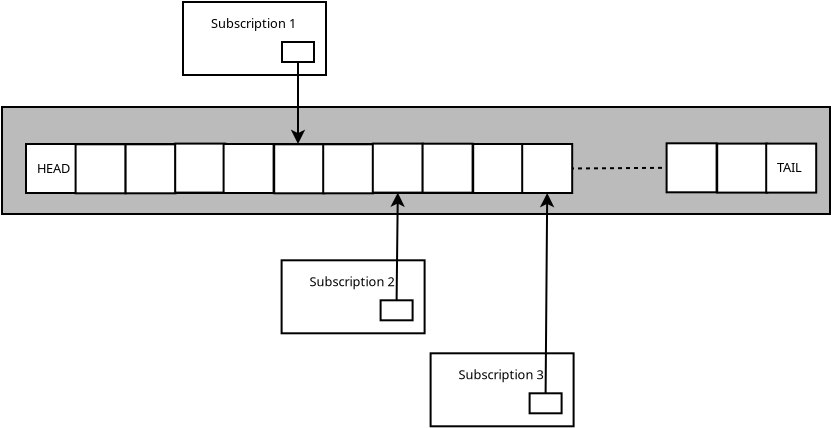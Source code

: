 <?xml version="1.0" encoding="UTF-8"?>
<dia:diagram xmlns:dia="http://www.lysator.liu.se/~alla/dia/">
  <dia:layer name="Background" visible="true">
    <dia:group>
      <dia:object type="Standard - Box" version="0" id="O0">
        <dia:attribute name="obj_pos">
          <dia:point val="24.2,6.8"/>
        </dia:attribute>
        <dia:attribute name="obj_bb">
          <dia:rectangle val="24.15,6.75;31.4,10.5"/>
        </dia:attribute>
        <dia:attribute name="elem_corner">
          <dia:point val="24.2,6.8"/>
        </dia:attribute>
        <dia:attribute name="elem_width">
          <dia:real val="7.15"/>
        </dia:attribute>
        <dia:attribute name="elem_height">
          <dia:real val="3.65"/>
        </dia:attribute>
        <dia:attribute name="show_background">
          <dia:boolean val="true"/>
        </dia:attribute>
      </dia:object>
      <dia:object type="Standard - Box" version="0" id="O1">
        <dia:attribute name="obj_pos">
          <dia:point val="29.15,8.8"/>
        </dia:attribute>
        <dia:attribute name="obj_bb">
          <dia:rectangle val="29.1,8.75;30.8,9.85"/>
        </dia:attribute>
        <dia:attribute name="elem_corner">
          <dia:point val="29.15,8.8"/>
        </dia:attribute>
        <dia:attribute name="elem_width">
          <dia:real val="1.6"/>
        </dia:attribute>
        <dia:attribute name="elem_height">
          <dia:real val="1"/>
        </dia:attribute>
        <dia:attribute name="show_background">
          <dia:boolean val="true"/>
        </dia:attribute>
      </dia:object>
      <dia:object type="Standard - Text" version="0" id="O2">
        <dia:attribute name="obj_pos">
          <dia:point val="25.6,8.1"/>
        </dia:attribute>
        <dia:attribute name="obj_bb">
          <dia:rectangle val="25.6,7.5;29.2,8.45"/>
        </dia:attribute>
        <dia:attribute name="text">
          <dia:composite type="text">
            <dia:attribute name="string">
              <dia:string>#Subscription 1#</dia:string>
            </dia:attribute>
            <dia:attribute name="font">
              <dia:font family="sans" style="0" name="Helvetica"/>
            </dia:attribute>
            <dia:attribute name="height">
              <dia:real val="0.8"/>
            </dia:attribute>
            <dia:attribute name="pos">
              <dia:point val="25.6,8.1"/>
            </dia:attribute>
            <dia:attribute name="color">
              <dia:color val="#000000"/>
            </dia:attribute>
            <dia:attribute name="alignment">
              <dia:enum val="0"/>
            </dia:attribute>
          </dia:composite>
        </dia:attribute>
      </dia:object>
    </dia:group>
    <dia:object type="Standard - Box" version="0" id="O3">
      <dia:attribute name="obj_pos">
        <dia:point val="15.15,12.05"/>
      </dia:attribute>
      <dia:attribute name="obj_bb">
        <dia:rectangle val="15.1,12;56.6,17.45"/>
      </dia:attribute>
      <dia:attribute name="elem_corner">
        <dia:point val="15.15,12.05"/>
      </dia:attribute>
      <dia:attribute name="elem_width">
        <dia:real val="41.4"/>
      </dia:attribute>
      <dia:attribute name="elem_height">
        <dia:real val="5.35"/>
      </dia:attribute>
      <dia:attribute name="inner_color">
        <dia:color val="#bbbbbb"/>
      </dia:attribute>
      <dia:attribute name="show_background">
        <dia:boolean val="true"/>
      </dia:attribute>
    </dia:object>
    <dia:group>
      <dia:object type="Standard - Box" version="0" id="O4">
        <dia:attribute name="obj_pos">
          <dia:point val="29.13,19.715"/>
        </dia:attribute>
        <dia:attribute name="obj_bb">
          <dia:rectangle val="29.08,19.665;36.33,23.415"/>
        </dia:attribute>
        <dia:attribute name="elem_corner">
          <dia:point val="29.13,19.715"/>
        </dia:attribute>
        <dia:attribute name="elem_width">
          <dia:real val="7.15"/>
        </dia:attribute>
        <dia:attribute name="elem_height">
          <dia:real val="3.65"/>
        </dia:attribute>
        <dia:attribute name="show_background">
          <dia:boolean val="true"/>
        </dia:attribute>
      </dia:object>
      <dia:object type="Standard - Box" version="0" id="O5">
        <dia:attribute name="obj_pos">
          <dia:point val="34.08,21.715"/>
        </dia:attribute>
        <dia:attribute name="obj_bb">
          <dia:rectangle val="34.03,21.665;35.73,22.765"/>
        </dia:attribute>
        <dia:attribute name="elem_corner">
          <dia:point val="34.08,21.715"/>
        </dia:attribute>
        <dia:attribute name="elem_width">
          <dia:real val="1.6"/>
        </dia:attribute>
        <dia:attribute name="elem_height">
          <dia:real val="1"/>
        </dia:attribute>
        <dia:attribute name="show_background">
          <dia:boolean val="true"/>
        </dia:attribute>
      </dia:object>
      <dia:object type="Standard - Text" version="0" id="O6">
        <dia:attribute name="obj_pos">
          <dia:point val="30.53,21.015"/>
        </dia:attribute>
        <dia:attribute name="obj_bb">
          <dia:rectangle val="30.53,20.415;34.13,21.365"/>
        </dia:attribute>
        <dia:attribute name="text">
          <dia:composite type="text">
            <dia:attribute name="string">
              <dia:string>#Subscription 2#</dia:string>
            </dia:attribute>
            <dia:attribute name="font">
              <dia:font family="sans" style="0" name="Helvetica"/>
            </dia:attribute>
            <dia:attribute name="height">
              <dia:real val="0.8"/>
            </dia:attribute>
            <dia:attribute name="pos">
              <dia:point val="30.53,21.015"/>
            </dia:attribute>
            <dia:attribute name="color">
              <dia:color val="#000000"/>
            </dia:attribute>
            <dia:attribute name="alignment">
              <dia:enum val="0"/>
            </dia:attribute>
          </dia:composite>
        </dia:attribute>
      </dia:object>
    </dia:group>
    <dia:group>
      <dia:object type="Standard - Box" version="0" id="O7">
        <dia:attribute name="obj_pos">
          <dia:point val="36.58,24.365"/>
        </dia:attribute>
        <dia:attribute name="obj_bb">
          <dia:rectangle val="36.53,24.315;43.78,28.065"/>
        </dia:attribute>
        <dia:attribute name="elem_corner">
          <dia:point val="36.58,24.365"/>
        </dia:attribute>
        <dia:attribute name="elem_width">
          <dia:real val="7.15"/>
        </dia:attribute>
        <dia:attribute name="elem_height">
          <dia:real val="3.65"/>
        </dia:attribute>
        <dia:attribute name="show_background">
          <dia:boolean val="true"/>
        </dia:attribute>
      </dia:object>
      <dia:object type="Standard - Box" version="0" id="O8">
        <dia:attribute name="obj_pos">
          <dia:point val="41.53,26.365"/>
        </dia:attribute>
        <dia:attribute name="obj_bb">
          <dia:rectangle val="41.48,26.315;43.18,27.415"/>
        </dia:attribute>
        <dia:attribute name="elem_corner">
          <dia:point val="41.53,26.365"/>
        </dia:attribute>
        <dia:attribute name="elem_width">
          <dia:real val="1.6"/>
        </dia:attribute>
        <dia:attribute name="elem_height">
          <dia:real val="1"/>
        </dia:attribute>
        <dia:attribute name="show_background">
          <dia:boolean val="true"/>
        </dia:attribute>
      </dia:object>
      <dia:object type="Standard - Text" version="0" id="O9">
        <dia:attribute name="obj_pos">
          <dia:point val="37.98,25.665"/>
        </dia:attribute>
        <dia:attribute name="obj_bb">
          <dia:rectangle val="37.98,25.065;41.58,26.015"/>
        </dia:attribute>
        <dia:attribute name="text">
          <dia:composite type="text">
            <dia:attribute name="string">
              <dia:string>#Subscription 3#</dia:string>
            </dia:attribute>
            <dia:attribute name="font">
              <dia:font family="sans" style="0" name="Helvetica"/>
            </dia:attribute>
            <dia:attribute name="height">
              <dia:real val="0.8"/>
            </dia:attribute>
            <dia:attribute name="pos">
              <dia:point val="37.98,25.665"/>
            </dia:attribute>
            <dia:attribute name="color">
              <dia:color val="#000000"/>
            </dia:attribute>
            <dia:attribute name="alignment">
              <dia:enum val="0"/>
            </dia:attribute>
          </dia:composite>
        </dia:attribute>
      </dia:object>
    </dia:group>
    <dia:object type="Standard - Box" version="0" id="O10">
      <dia:attribute name="obj_pos">
        <dia:point val="16.35,13.9"/>
      </dia:attribute>
      <dia:attribute name="obj_bb">
        <dia:rectangle val="16.3,13.85;43.6,16.4"/>
      </dia:attribute>
      <dia:attribute name="elem_corner">
        <dia:point val="16.35,13.9"/>
      </dia:attribute>
      <dia:attribute name="elem_width">
        <dia:real val="27.2"/>
      </dia:attribute>
      <dia:attribute name="elem_height">
        <dia:real val="2.45"/>
      </dia:attribute>
      <dia:attribute name="show_background">
        <dia:boolean val="true"/>
      </dia:attribute>
    </dia:object>
    <dia:object type="Standard - Line" version="0" id="O11">
      <dia:attribute name="obj_pos">
        <dia:point val="43.55,15.125"/>
      </dia:attribute>
      <dia:attribute name="obj_bb">
        <dia:rectangle val="43.5,15.04;48.43,15.175"/>
      </dia:attribute>
      <dia:attribute name="conn_endpoints">
        <dia:point val="43.55,15.125"/>
        <dia:point val="48.38,15.09"/>
      </dia:attribute>
      <dia:attribute name="numcp">
        <dia:int val="1"/>
      </dia:attribute>
      <dia:attribute name="line_style">
        <dia:enum val="4"/>
      </dia:attribute>
      <dia:attribute name="dashlength">
        <dia:real val="2"/>
      </dia:attribute>
      <dia:connections>
        <dia:connection handle="0" to="O10" connection="4"/>
        <dia:connection handle="1" to="O13" connection="3"/>
      </dia:connections>
    </dia:object>
    <dia:object type="Standard - Line" version="0" id="O12">
      <dia:attribute name="obj_pos">
        <dia:point val="29.95,9.8"/>
      </dia:attribute>
      <dia:attribute name="obj_bb">
        <dia:rectangle val="29.45,9.75;30.45,13.95"/>
      </dia:attribute>
      <dia:attribute name="conn_endpoints">
        <dia:point val="29.95,9.8"/>
        <dia:point val="29.95,13.9"/>
      </dia:attribute>
      <dia:attribute name="numcp">
        <dia:int val="1"/>
      </dia:attribute>
      <dia:attribute name="end_arrow">
        <dia:enum val="22"/>
      </dia:attribute>
      <dia:attribute name="end_arrow_length">
        <dia:real val="0.5"/>
      </dia:attribute>
      <dia:attribute name="end_arrow_width">
        <dia:real val="0.5"/>
      </dia:attribute>
      <dia:connections>
        <dia:connection handle="0" to="O1" connection="6"/>
        <dia:connection handle="1" to="O10" connection="1"/>
      </dia:connections>
    </dia:object>
    <dia:group>
      <dia:group>
        <dia:object type="Standard - Box" version="0" id="O13">
          <dia:attribute name="obj_pos">
            <dia:point val="48.38,13.865"/>
          </dia:attribute>
          <dia:attribute name="obj_bb">
            <dia:rectangle val="48.33,13.815;50.93,16.365"/>
          </dia:attribute>
          <dia:attribute name="elem_corner">
            <dia:point val="48.38,13.865"/>
          </dia:attribute>
          <dia:attribute name="elem_width">
            <dia:real val="2.5"/>
          </dia:attribute>
          <dia:attribute name="elem_height">
            <dia:real val="2.45"/>
          </dia:attribute>
          <dia:attribute name="show_background">
            <dia:boolean val="true"/>
          </dia:attribute>
        </dia:object>
        <dia:object type="Standard - Box" version="0" id="O14">
          <dia:attribute name="obj_pos">
            <dia:point val="50.91,13.88"/>
          </dia:attribute>
          <dia:attribute name="obj_bb">
            <dia:rectangle val="50.86,13.83;53.46,16.38"/>
          </dia:attribute>
          <dia:attribute name="elem_corner">
            <dia:point val="50.91,13.88"/>
          </dia:attribute>
          <dia:attribute name="elem_width">
            <dia:real val="2.5"/>
          </dia:attribute>
          <dia:attribute name="elem_height">
            <dia:real val="2.45"/>
          </dia:attribute>
          <dia:attribute name="show_background">
            <dia:boolean val="true"/>
          </dia:attribute>
        </dia:object>
        <dia:object type="Standard - Box" version="0" id="O15">
          <dia:attribute name="obj_pos">
            <dia:point val="53.36,13.88"/>
          </dia:attribute>
          <dia:attribute name="obj_bb">
            <dia:rectangle val="53.31,13.83;55.91,16.38"/>
          </dia:attribute>
          <dia:attribute name="elem_corner">
            <dia:point val="53.36,13.88"/>
          </dia:attribute>
          <dia:attribute name="elem_width">
            <dia:real val="2.5"/>
          </dia:attribute>
          <dia:attribute name="elem_height">
            <dia:real val="2.45"/>
          </dia:attribute>
          <dia:attribute name="show_background">
            <dia:boolean val="true"/>
          </dia:attribute>
        </dia:object>
      </dia:group>
      <dia:object type="Standard - Text" version="0" id="O16">
        <dia:attribute name="obj_pos">
          <dia:point val="53.9,15.3"/>
        </dia:attribute>
        <dia:attribute name="obj_bb">
          <dia:rectangle val="53.881,14.681;55.1,15.688"/>
        </dia:attribute>
        <dia:attribute name="text">
          <dia:composite type="text">
            <dia:attribute name="string">
              <dia:string>#TAIL#</dia:string>
            </dia:attribute>
            <dia:attribute name="font">
              <dia:font family="sans" style="0" name="Helvetica"/>
            </dia:attribute>
            <dia:attribute name="height">
              <dia:real val="0.8"/>
            </dia:attribute>
            <dia:attribute name="pos">
              <dia:point val="53.9,15.3"/>
            </dia:attribute>
            <dia:attribute name="color">
              <dia:color val="#000000"/>
            </dia:attribute>
            <dia:attribute name="alignment">
              <dia:enum val="0"/>
            </dia:attribute>
          </dia:composite>
        </dia:attribute>
      </dia:object>
    </dia:group>
    <dia:group>
      <dia:object type="Standard - Box" version="0" id="O17">
        <dia:attribute name="obj_pos">
          <dia:point val="16.35,13.9"/>
        </dia:attribute>
        <dia:attribute name="obj_bb">
          <dia:rectangle val="16.3,13.85;18.9,16.4"/>
        </dia:attribute>
        <dia:attribute name="elem_corner">
          <dia:point val="16.35,13.9"/>
        </dia:attribute>
        <dia:attribute name="elem_width">
          <dia:real val="2.5"/>
        </dia:attribute>
        <dia:attribute name="elem_height">
          <dia:real val="2.45"/>
        </dia:attribute>
        <dia:attribute name="show_background">
          <dia:boolean val="true"/>
        </dia:attribute>
      </dia:object>
      <dia:object type="Standard - Box" version="0" id="O18">
        <dia:attribute name="obj_pos">
          <dia:point val="18.83,13.915"/>
        </dia:attribute>
        <dia:attribute name="obj_bb">
          <dia:rectangle val="18.78,13.865;21.38,16.415"/>
        </dia:attribute>
        <dia:attribute name="elem_corner">
          <dia:point val="18.83,13.915"/>
        </dia:attribute>
        <dia:attribute name="elem_width">
          <dia:real val="2.5"/>
        </dia:attribute>
        <dia:attribute name="elem_height">
          <dia:real val="2.45"/>
        </dia:attribute>
        <dia:attribute name="show_background">
          <dia:boolean val="true"/>
        </dia:attribute>
      </dia:object>
      <dia:object type="Standard - Box" version="0" id="O19">
        <dia:attribute name="obj_pos">
          <dia:point val="21.33,13.915"/>
        </dia:attribute>
        <dia:attribute name="obj_bb">
          <dia:rectangle val="21.28,13.865;23.88,16.415"/>
        </dia:attribute>
        <dia:attribute name="elem_corner">
          <dia:point val="21.33,13.915"/>
        </dia:attribute>
        <dia:attribute name="elem_width">
          <dia:real val="2.5"/>
        </dia:attribute>
        <dia:attribute name="elem_height">
          <dia:real val="2.45"/>
        </dia:attribute>
        <dia:attribute name="show_background">
          <dia:boolean val="true"/>
        </dia:attribute>
      </dia:object>
      <dia:object type="Standard - Box" version="0" id="O20">
        <dia:attribute name="obj_pos">
          <dia:point val="23.81,13.88"/>
        </dia:attribute>
        <dia:attribute name="obj_bb">
          <dia:rectangle val="23.76,13.83;26.36,16.38"/>
        </dia:attribute>
        <dia:attribute name="elem_corner">
          <dia:point val="23.81,13.88"/>
        </dia:attribute>
        <dia:attribute name="elem_width">
          <dia:real val="2.5"/>
        </dia:attribute>
        <dia:attribute name="elem_height">
          <dia:real val="2.45"/>
        </dia:attribute>
        <dia:attribute name="show_background">
          <dia:boolean val="true"/>
        </dia:attribute>
      </dia:object>
      <dia:object type="Standard - Box" version="0" id="O21">
        <dia:attribute name="obj_pos">
          <dia:point val="26.23,13.9"/>
        </dia:attribute>
        <dia:attribute name="obj_bb">
          <dia:rectangle val="26.18,13.85;28.78,16.4"/>
        </dia:attribute>
        <dia:attribute name="elem_corner">
          <dia:point val="26.23,13.9"/>
        </dia:attribute>
        <dia:attribute name="elem_width">
          <dia:real val="2.5"/>
        </dia:attribute>
        <dia:attribute name="elem_height">
          <dia:real val="2.45"/>
        </dia:attribute>
        <dia:attribute name="show_background">
          <dia:boolean val="true"/>
        </dia:attribute>
      </dia:object>
      <dia:object type="Standard - Box" version="0" id="O22">
        <dia:attribute name="obj_pos">
          <dia:point val="28.76,13.915"/>
        </dia:attribute>
        <dia:attribute name="obj_bb">
          <dia:rectangle val="28.71,13.865;31.31,16.415"/>
        </dia:attribute>
        <dia:attribute name="elem_corner">
          <dia:point val="28.76,13.915"/>
        </dia:attribute>
        <dia:attribute name="elem_width">
          <dia:real val="2.5"/>
        </dia:attribute>
        <dia:attribute name="elem_height">
          <dia:real val="2.45"/>
        </dia:attribute>
        <dia:attribute name="show_background">
          <dia:boolean val="true"/>
        </dia:attribute>
      </dia:object>
      <dia:object type="Standard - Box" version="0" id="O23">
        <dia:attribute name="obj_pos">
          <dia:point val="31.21,13.915"/>
        </dia:attribute>
        <dia:attribute name="obj_bb">
          <dia:rectangle val="31.16,13.865;33.76,16.415"/>
        </dia:attribute>
        <dia:attribute name="elem_corner">
          <dia:point val="31.21,13.915"/>
        </dia:attribute>
        <dia:attribute name="elem_width">
          <dia:real val="2.5"/>
        </dia:attribute>
        <dia:attribute name="elem_height">
          <dia:real val="2.45"/>
        </dia:attribute>
        <dia:attribute name="show_background">
          <dia:boolean val="true"/>
        </dia:attribute>
      </dia:object>
      <dia:object type="Standard - Box" version="0" id="O24">
        <dia:attribute name="obj_pos">
          <dia:point val="33.69,13.88"/>
        </dia:attribute>
        <dia:attribute name="obj_bb">
          <dia:rectangle val="33.64,13.83;36.24,16.38"/>
        </dia:attribute>
        <dia:attribute name="elem_corner">
          <dia:point val="33.69,13.88"/>
        </dia:attribute>
        <dia:attribute name="elem_width">
          <dia:real val="2.5"/>
        </dia:attribute>
        <dia:attribute name="elem_height">
          <dia:real val="2.45"/>
        </dia:attribute>
        <dia:attribute name="show_background">
          <dia:boolean val="true"/>
        </dia:attribute>
      </dia:object>
      <dia:object type="Standard - Box" version="0" id="O25">
        <dia:attribute name="obj_pos">
          <dia:point val="36.18,13.885"/>
        </dia:attribute>
        <dia:attribute name="obj_bb">
          <dia:rectangle val="36.13,13.835;38.73,16.385"/>
        </dia:attribute>
        <dia:attribute name="elem_corner">
          <dia:point val="36.18,13.885"/>
        </dia:attribute>
        <dia:attribute name="elem_width">
          <dia:real val="2.5"/>
        </dia:attribute>
        <dia:attribute name="elem_height">
          <dia:real val="2.45"/>
        </dia:attribute>
        <dia:attribute name="show_background">
          <dia:boolean val="true"/>
        </dia:attribute>
      </dia:object>
      <dia:object type="Standard - Box" version="0" id="O26">
        <dia:attribute name="obj_pos">
          <dia:point val="38.71,13.9"/>
        </dia:attribute>
        <dia:attribute name="obj_bb">
          <dia:rectangle val="38.66,13.85;41.26,16.4"/>
        </dia:attribute>
        <dia:attribute name="elem_corner">
          <dia:point val="38.71,13.9"/>
        </dia:attribute>
        <dia:attribute name="elem_width">
          <dia:real val="2.5"/>
        </dia:attribute>
        <dia:attribute name="elem_height">
          <dia:real val="2.45"/>
        </dia:attribute>
        <dia:attribute name="show_background">
          <dia:boolean val="true"/>
        </dia:attribute>
      </dia:object>
      <dia:object type="Standard - Box" version="0" id="O27">
        <dia:attribute name="obj_pos">
          <dia:point val="41.16,13.9"/>
        </dia:attribute>
        <dia:attribute name="obj_bb">
          <dia:rectangle val="41.11,13.85;43.71,16.4"/>
        </dia:attribute>
        <dia:attribute name="elem_corner">
          <dia:point val="41.16,13.9"/>
        </dia:attribute>
        <dia:attribute name="elem_width">
          <dia:real val="2.5"/>
        </dia:attribute>
        <dia:attribute name="elem_height">
          <dia:real val="2.45"/>
        </dia:attribute>
        <dia:attribute name="show_background">
          <dia:boolean val="true"/>
        </dia:attribute>
      </dia:object>
      <dia:object type="Standard - Text" version="0" id="O28">
        <dia:attribute name="obj_pos">
          <dia:point val="16.9,15.35"/>
        </dia:attribute>
        <dia:attribute name="obj_bb">
          <dia:rectangle val="16.9,14.731;18.519,15.738"/>
        </dia:attribute>
        <dia:attribute name="text">
          <dia:composite type="text">
            <dia:attribute name="string">
              <dia:string>#HEAD#</dia:string>
            </dia:attribute>
            <dia:attribute name="font">
              <dia:font family="sans" style="0" name="Helvetica"/>
            </dia:attribute>
            <dia:attribute name="height">
              <dia:real val="0.8"/>
            </dia:attribute>
            <dia:attribute name="pos">
              <dia:point val="16.9,15.35"/>
            </dia:attribute>
            <dia:attribute name="color">
              <dia:color val="#000000"/>
            </dia:attribute>
            <dia:attribute name="alignment">
              <dia:enum val="0"/>
            </dia:attribute>
          </dia:composite>
        </dia:attribute>
      </dia:object>
    </dia:group>
    <dia:object type="Standard - Line" version="0" id="O29">
      <dia:attribute name="obj_pos">
        <dia:point val="34.88,21.715"/>
      </dia:attribute>
      <dia:attribute name="obj_bb">
        <dia:rectangle val="34.44,16.274;35.441,21.766"/>
      </dia:attribute>
      <dia:attribute name="conn_endpoints">
        <dia:point val="34.88,21.715"/>
        <dia:point val="34.94,16.33"/>
      </dia:attribute>
      <dia:attribute name="numcp">
        <dia:int val="1"/>
      </dia:attribute>
      <dia:attribute name="end_arrow">
        <dia:enum val="22"/>
      </dia:attribute>
      <dia:attribute name="end_arrow_length">
        <dia:real val="0.5"/>
      </dia:attribute>
      <dia:attribute name="end_arrow_width">
        <dia:real val="0.5"/>
      </dia:attribute>
      <dia:connections>
        <dia:connection handle="0" to="O5" connection="1"/>
        <dia:connection handle="1" to="O24" connection="6"/>
      </dia:connections>
    </dia:object>
    <dia:object type="Standard - Line" version="0" id="O30">
      <dia:attribute name="obj_pos">
        <dia:point val="42.33,26.365"/>
      </dia:attribute>
      <dia:attribute name="obj_bb">
        <dia:rectangle val="41.91,16.296;42.91,26.415"/>
      </dia:attribute>
      <dia:attribute name="conn_endpoints">
        <dia:point val="42.33,26.365"/>
        <dia:point val="42.41,16.35"/>
      </dia:attribute>
      <dia:attribute name="numcp">
        <dia:int val="1"/>
      </dia:attribute>
      <dia:attribute name="end_arrow">
        <dia:enum val="22"/>
      </dia:attribute>
      <dia:attribute name="end_arrow_length">
        <dia:real val="0.5"/>
      </dia:attribute>
      <dia:attribute name="end_arrow_width">
        <dia:real val="0.5"/>
      </dia:attribute>
      <dia:connections>
        <dia:connection handle="0" to="O8" connection="1"/>
        <dia:connection handle="1" to="O27" connection="6"/>
      </dia:connections>
    </dia:object>
  </dia:layer>
</dia:diagram>
